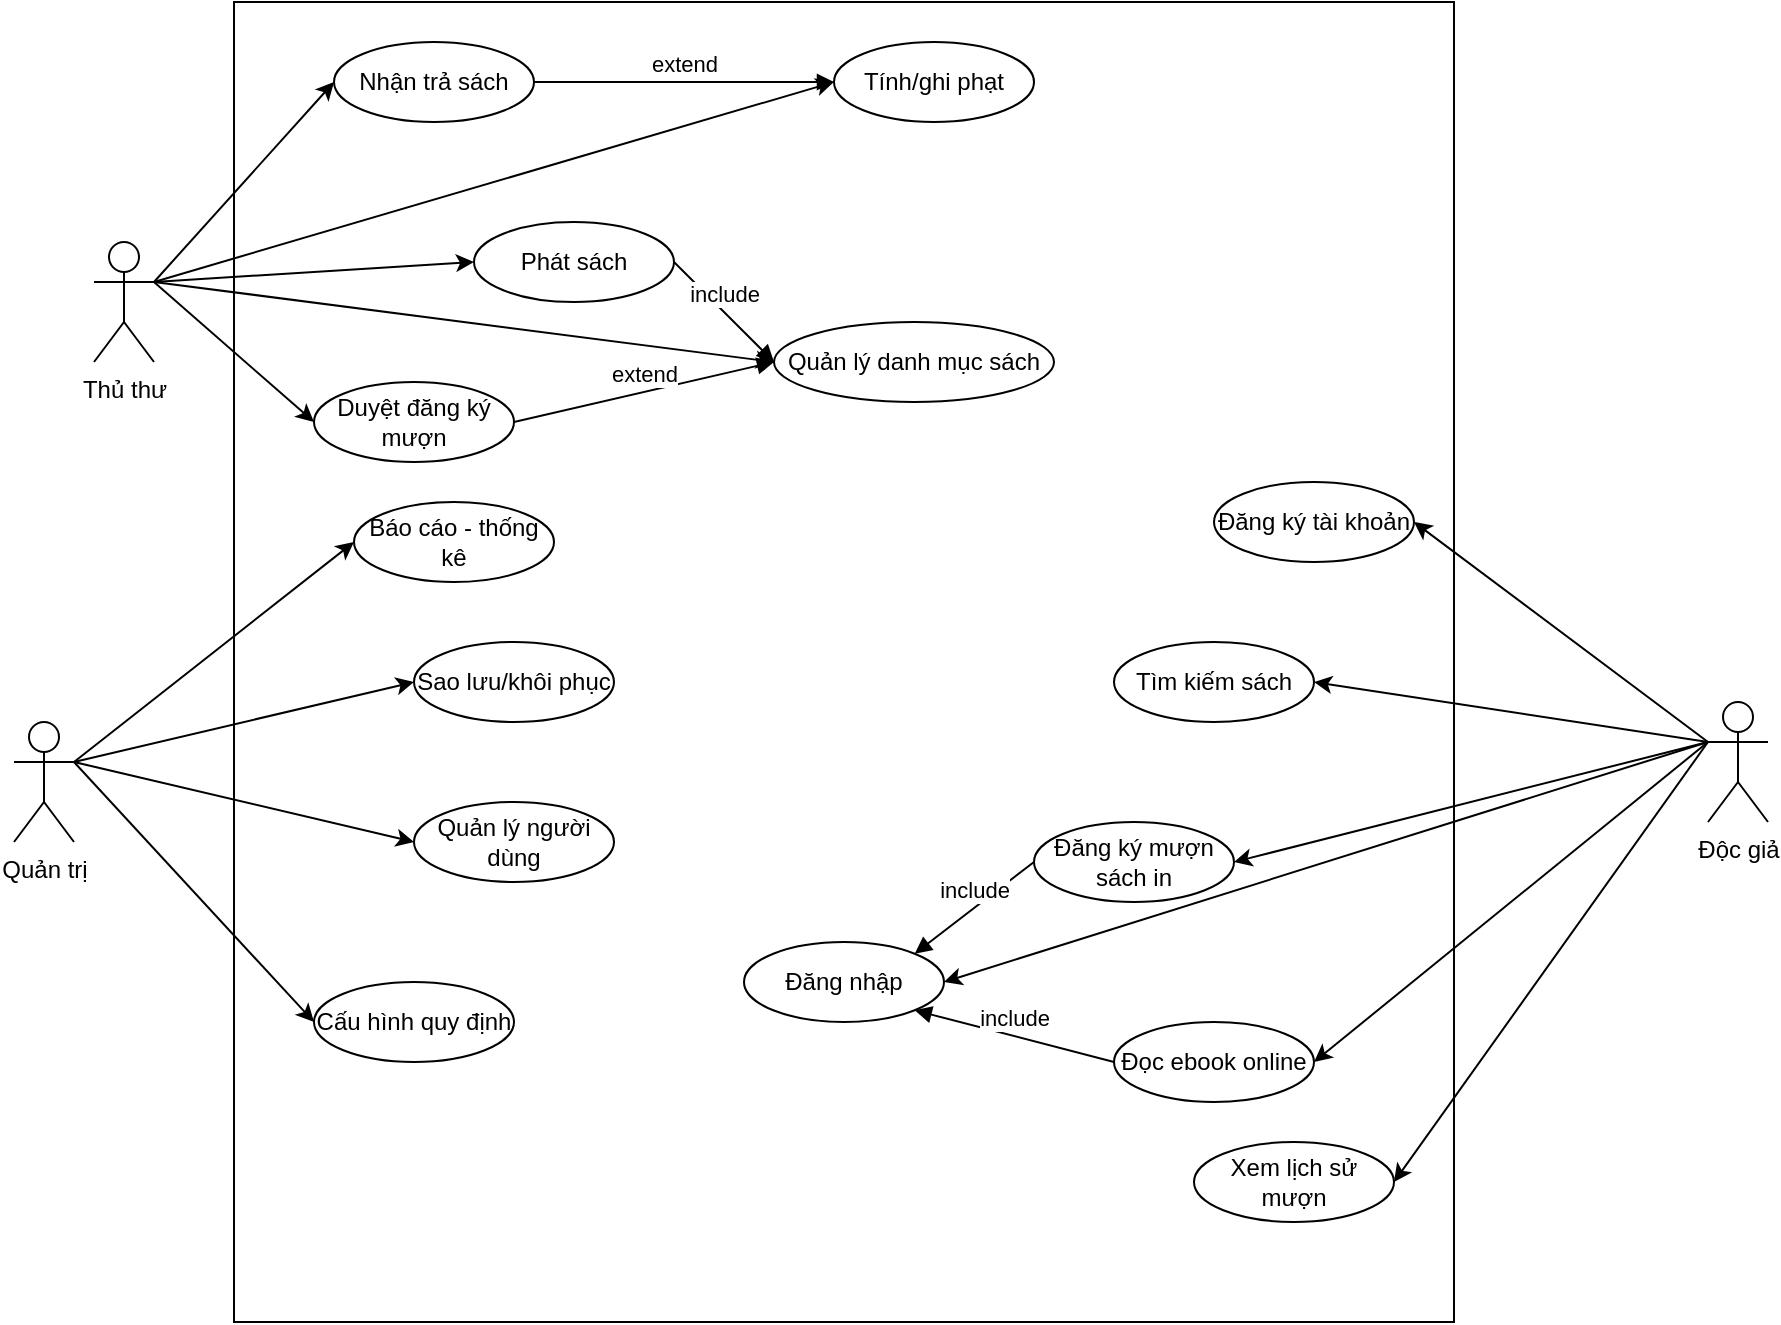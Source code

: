 <mxfile version="28.2.1">
  <diagram name="Trang-1" id="Ke8p6cNOGk_j2cxPrgOu">
    <mxGraphModel dx="1805" dy="1696" grid="1" gridSize="10" guides="1" tooltips="1" connect="1" arrows="1" fold="1" page="1" pageScale="1" pageWidth="827" pageHeight="1169" math="0" shadow="0">
      <root>
        <mxCell id="0" />
        <mxCell id="1" parent="0" />
        <mxCell id="SwiX0a9oxXMqVxmIanMg-1" value="Độc giả" style="shape=umlActor;verticalLabelPosition=bottom;verticalAlign=top;html=1;outlineConnect=0;" vertex="1" parent="1">
          <mxGeometry x="827" y="270" width="30" height="60" as="geometry" />
        </mxCell>
        <mxCell id="SwiX0a9oxXMqVxmIanMg-2" value="Quản trị" style="shape=umlActor;verticalLabelPosition=bottom;verticalAlign=top;html=1;outlineConnect=0;" vertex="1" parent="1">
          <mxGeometry x="-20" y="280" width="30" height="60" as="geometry" />
        </mxCell>
        <mxCell id="SwiX0a9oxXMqVxmIanMg-3" value="Thủ thư" style="shape=umlActor;verticalLabelPosition=bottom;verticalAlign=top;html=1;outlineConnect=0;" vertex="1" parent="1">
          <mxGeometry x="20" y="40" width="30" height="60" as="geometry" />
        </mxCell>
        <mxCell id="SwiX0a9oxXMqVxmIanMg-5" value="" style="rounded=0;whiteSpace=wrap;html=1;" vertex="1" parent="1">
          <mxGeometry x="90" y="-80" width="610" height="660" as="geometry" />
        </mxCell>
        <mxCell id="SwiX0a9oxXMqVxmIanMg-6" value="Phát sách" style="ellipse;whiteSpace=wrap;html=1;" vertex="1" parent="1">
          <mxGeometry x="210" y="30" width="100" height="40" as="geometry" />
        </mxCell>
        <mxCell id="SwiX0a9oxXMqVxmIanMg-7" value="Duyệt đăng ký mượn" style="ellipse;whiteSpace=wrap;html=1;" vertex="1" parent="1">
          <mxGeometry x="130" y="110" width="100" height="40" as="geometry" />
        </mxCell>
        <mxCell id="SwiX0a9oxXMqVxmIanMg-8" value="Quản lý danh mục sách" style="ellipse;whiteSpace=wrap;html=1;" vertex="1" parent="1">
          <mxGeometry x="360" y="80" width="140" height="40" as="geometry" />
        </mxCell>
        <mxCell id="SwiX0a9oxXMqVxmIanMg-9" value="Nhận trả sách" style="ellipse;whiteSpace=wrap;html=1;" vertex="1" parent="1">
          <mxGeometry x="140" y="-60" width="100" height="40" as="geometry" />
        </mxCell>
        <mxCell id="SwiX0a9oxXMqVxmIanMg-10" value="Tính/ghi phạt" style="ellipse;whiteSpace=wrap;html=1;" vertex="1" parent="1">
          <mxGeometry x="390" y="-60" width="100" height="40" as="geometry" />
        </mxCell>
        <mxCell id="SwiX0a9oxXMqVxmIanMg-11" value="Quản lý người dùng" style="ellipse;whiteSpace=wrap;html=1;" vertex="1" parent="1">
          <mxGeometry x="180" y="320" width="100" height="40" as="geometry" />
        </mxCell>
        <mxCell id="SwiX0a9oxXMqVxmIanMg-12" value="Báo cáo - thống kê" style="ellipse;whiteSpace=wrap;html=1;" vertex="1" parent="1">
          <mxGeometry x="150" y="170" width="100" height="40" as="geometry" />
        </mxCell>
        <mxCell id="SwiX0a9oxXMqVxmIanMg-14" value="Sao lưu/khôi phục" style="ellipse;whiteSpace=wrap;html=1;" vertex="1" parent="1">
          <mxGeometry x="180" y="240" width="100" height="40" as="geometry" />
        </mxCell>
        <mxCell id="SwiX0a9oxXMqVxmIanMg-15" value="Cấu hình quy định" style="ellipse;whiteSpace=wrap;html=1;" vertex="1" parent="1">
          <mxGeometry x="130" y="410" width="100" height="40" as="geometry" />
        </mxCell>
        <mxCell id="SwiX0a9oxXMqVxmIanMg-16" value="Đăng nhập" style="ellipse;whiteSpace=wrap;html=1;" vertex="1" parent="1">
          <mxGeometry x="345" y="390" width="100" height="40" as="geometry" />
        </mxCell>
        <mxCell id="SwiX0a9oxXMqVxmIanMg-17" value="Tìm kiếm sách" style="ellipse;whiteSpace=wrap;html=1;" vertex="1" parent="1">
          <mxGeometry x="530" y="240" width="100" height="40" as="geometry" />
        </mxCell>
        <mxCell id="SwiX0a9oxXMqVxmIanMg-18" value="Đăng ký tài khoản" style="ellipse;whiteSpace=wrap;html=1;" vertex="1" parent="1">
          <mxGeometry x="580" y="160" width="100" height="40" as="geometry" />
        </mxCell>
        <mxCell id="SwiX0a9oxXMqVxmIanMg-19" value="Xem lịch sử mượn" style="ellipse;whiteSpace=wrap;html=1;" vertex="1" parent="1">
          <mxGeometry x="570" y="490" width="100" height="40" as="geometry" />
        </mxCell>
        <mxCell id="SwiX0a9oxXMqVxmIanMg-20" value="Đăng ký mượn sách in" style="ellipse;whiteSpace=wrap;html=1;" vertex="1" parent="1">
          <mxGeometry x="490" y="330" width="100" height="40" as="geometry" />
        </mxCell>
        <mxCell id="SwiX0a9oxXMqVxmIanMg-21" value="Đọc ebook online" style="ellipse;whiteSpace=wrap;html=1;" vertex="1" parent="1">
          <mxGeometry x="530" y="430" width="100" height="40" as="geometry" />
        </mxCell>
        <mxCell id="SwiX0a9oxXMqVxmIanMg-22" value="" style="endArrow=classic;html=1;rounded=0;entryX=0;entryY=0.5;entryDx=0;entryDy=0;exitX=1;exitY=0.333;exitDx=0;exitDy=0;exitPerimeter=0;" edge="1" parent="1" source="SwiX0a9oxXMqVxmIanMg-3" target="SwiX0a9oxXMqVxmIanMg-9">
          <mxGeometry width="50" height="50" relative="1" as="geometry">
            <mxPoint x="400" y="230" as="sourcePoint" />
            <mxPoint x="450" y="180" as="targetPoint" />
          </mxGeometry>
        </mxCell>
        <mxCell id="SwiX0a9oxXMqVxmIanMg-23" value="" style="endArrow=classic;html=1;rounded=0;entryX=0;entryY=0.5;entryDx=0;entryDy=0;exitX=1;exitY=0.333;exitDx=0;exitDy=0;exitPerimeter=0;" edge="1" parent="1" source="SwiX0a9oxXMqVxmIanMg-3" target="SwiX0a9oxXMqVxmIanMg-6">
          <mxGeometry width="50" height="50" relative="1" as="geometry">
            <mxPoint x="110" y="100" as="sourcePoint" />
            <mxPoint x="290" y="20" as="targetPoint" />
          </mxGeometry>
        </mxCell>
        <mxCell id="SwiX0a9oxXMqVxmIanMg-24" value="" style="endArrow=classic;html=1;rounded=0;entryX=0;entryY=0.5;entryDx=0;entryDy=0;exitX=1;exitY=0.333;exitDx=0;exitDy=0;exitPerimeter=0;" edge="1" parent="1" source="SwiX0a9oxXMqVxmIanMg-3" target="SwiX0a9oxXMqVxmIanMg-7">
          <mxGeometry width="50" height="50" relative="1" as="geometry">
            <mxPoint x="110" y="190" as="sourcePoint" />
            <mxPoint x="290" y="110" as="targetPoint" />
          </mxGeometry>
        </mxCell>
        <mxCell id="SwiX0a9oxXMqVxmIanMg-25" value="" style="endArrow=classic;html=1;rounded=0;entryX=0;entryY=0.5;entryDx=0;entryDy=0;exitX=1;exitY=0.333;exitDx=0;exitDy=0;exitPerimeter=0;" edge="1" parent="1" source="SwiX0a9oxXMqVxmIanMg-3" target="SwiX0a9oxXMqVxmIanMg-8">
          <mxGeometry width="50" height="50" relative="1" as="geometry">
            <mxPoint x="400" y="230" as="sourcePoint" />
            <mxPoint x="450" y="180" as="targetPoint" />
          </mxGeometry>
        </mxCell>
        <mxCell id="SwiX0a9oxXMqVxmIanMg-26" value="" style="endArrow=classic;html=1;rounded=0;entryX=0;entryY=0.5;entryDx=0;entryDy=0;exitX=1;exitY=0.333;exitDx=0;exitDy=0;exitPerimeter=0;" edge="1" parent="1" source="SwiX0a9oxXMqVxmIanMg-3" target="SwiX0a9oxXMqVxmIanMg-10">
          <mxGeometry width="50" height="50" relative="1" as="geometry">
            <mxPoint x="120" y="210" as="sourcePoint" />
            <mxPoint x="300" y="130" as="targetPoint" />
          </mxGeometry>
        </mxCell>
        <mxCell id="SwiX0a9oxXMqVxmIanMg-27" value="extend" style="html=1;verticalAlign=bottom;endArrow=block;curved=0;rounded=0;entryX=0;entryY=0.5;entryDx=0;entryDy=0;exitX=1;exitY=0.5;exitDx=0;exitDy=0;" edge="1" parent="1" source="SwiX0a9oxXMqVxmIanMg-7" target="SwiX0a9oxXMqVxmIanMg-8">
          <mxGeometry width="80" relative="1" as="geometry">
            <mxPoint x="380" y="210" as="sourcePoint" />
            <mxPoint x="460" y="210" as="targetPoint" />
          </mxGeometry>
        </mxCell>
        <mxCell id="SwiX0a9oxXMqVxmIanMg-28" value="extend" style="html=1;verticalAlign=bottom;endArrow=block;curved=0;rounded=0;entryX=0;entryY=0.5;entryDx=0;entryDy=0;exitX=1;exitY=0.5;exitDx=0;exitDy=0;" edge="1" parent="1" source="SwiX0a9oxXMqVxmIanMg-9" target="SwiX0a9oxXMqVxmIanMg-10">
          <mxGeometry width="80" relative="1" as="geometry">
            <mxPoint x="460" y="170" as="sourcePoint" />
            <mxPoint x="540" y="160" as="targetPoint" />
          </mxGeometry>
        </mxCell>
        <mxCell id="SwiX0a9oxXMqVxmIanMg-29" value="include" style="html=1;verticalAlign=bottom;endArrow=block;curved=0;rounded=0;entryX=0;entryY=0.5;entryDx=0;entryDy=0;exitX=1;exitY=0.5;exitDx=0;exitDy=0;" edge="1" parent="1" source="SwiX0a9oxXMqVxmIanMg-6" target="SwiX0a9oxXMqVxmIanMg-8">
          <mxGeometry width="80" relative="1" as="geometry">
            <mxPoint x="310" y="30" as="sourcePoint" />
            <mxPoint x="390" y="20" as="targetPoint" />
          </mxGeometry>
        </mxCell>
        <mxCell id="SwiX0a9oxXMqVxmIanMg-30" value="" style="endArrow=classic;html=1;rounded=0;entryX=0;entryY=0.5;entryDx=0;entryDy=0;exitX=1;exitY=0.333;exitDx=0;exitDy=0;exitPerimeter=0;" edge="1" parent="1" source="SwiX0a9oxXMqVxmIanMg-2" target="SwiX0a9oxXMqVxmIanMg-14">
          <mxGeometry width="50" height="50" relative="1" as="geometry">
            <mxPoint x="400" y="370" as="sourcePoint" />
            <mxPoint x="450" y="320" as="targetPoint" />
          </mxGeometry>
        </mxCell>
        <mxCell id="SwiX0a9oxXMqVxmIanMg-31" value="" style="endArrow=classic;html=1;rounded=0;entryX=0;entryY=0.5;entryDx=0;entryDy=0;exitX=1;exitY=0.333;exitDx=0;exitDy=0;exitPerimeter=0;" edge="1" parent="1" source="SwiX0a9oxXMqVxmIanMg-2" target="SwiX0a9oxXMqVxmIanMg-11">
          <mxGeometry width="50" height="50" relative="1" as="geometry">
            <mxPoint x="110" y="360" as="sourcePoint" />
            <mxPoint x="200" y="320" as="targetPoint" />
          </mxGeometry>
        </mxCell>
        <mxCell id="SwiX0a9oxXMqVxmIanMg-32" value="" style="endArrow=classic;html=1;rounded=0;entryX=0;entryY=0.5;entryDx=0;entryDy=0;exitX=1;exitY=0.333;exitDx=0;exitDy=0;exitPerimeter=0;" edge="1" parent="1" source="SwiX0a9oxXMqVxmIanMg-2" target="SwiX0a9oxXMqVxmIanMg-15">
          <mxGeometry width="50" height="50" relative="1" as="geometry">
            <mxPoint x="220" y="350" as="sourcePoint" />
            <mxPoint x="340" y="370" as="targetPoint" />
          </mxGeometry>
        </mxCell>
        <mxCell id="SwiX0a9oxXMqVxmIanMg-33" value="" style="endArrow=classic;html=1;rounded=0;entryX=0;entryY=0.5;entryDx=0;entryDy=0;exitX=1;exitY=0.333;exitDx=0;exitDy=0;exitPerimeter=0;" edge="1" parent="1" source="SwiX0a9oxXMqVxmIanMg-2" target="SwiX0a9oxXMqVxmIanMg-12">
          <mxGeometry width="50" height="50" relative="1" as="geometry">
            <mxPoint x="170" y="340" as="sourcePoint" />
            <mxPoint x="280" y="430" as="targetPoint" />
          </mxGeometry>
        </mxCell>
        <mxCell id="SwiX0a9oxXMqVxmIanMg-34" value="" style="endArrow=classic;html=1;rounded=0;entryX=1;entryY=0.5;entryDx=0;entryDy=0;exitX=0;exitY=0.333;exitDx=0;exitDy=0;exitPerimeter=0;" edge="1" parent="1" source="SwiX0a9oxXMqVxmIanMg-1" target="SwiX0a9oxXMqVxmIanMg-18">
          <mxGeometry width="50" height="50" relative="1" as="geometry">
            <mxPoint x="400" y="440" as="sourcePoint" />
            <mxPoint x="450" y="390" as="targetPoint" />
          </mxGeometry>
        </mxCell>
        <mxCell id="SwiX0a9oxXMqVxmIanMg-35" value="" style="endArrow=classic;html=1;rounded=0;entryX=1;entryY=0.5;entryDx=0;entryDy=0;exitX=0;exitY=0.333;exitDx=0;exitDy=0;exitPerimeter=0;" edge="1" parent="1" source="SwiX0a9oxXMqVxmIanMg-1" target="SwiX0a9oxXMqVxmIanMg-17">
          <mxGeometry width="50" height="50" relative="1" as="geometry">
            <mxPoint x="810" y="300" as="sourcePoint" />
            <mxPoint x="760" y="300" as="targetPoint" />
          </mxGeometry>
        </mxCell>
        <mxCell id="SwiX0a9oxXMqVxmIanMg-36" value="" style="endArrow=classic;html=1;rounded=0;entryX=1;entryY=0.5;entryDx=0;entryDy=0;exitX=0;exitY=0.333;exitDx=0;exitDy=0;exitPerimeter=0;" edge="1" parent="1" source="SwiX0a9oxXMqVxmIanMg-1" target="SwiX0a9oxXMqVxmIanMg-20">
          <mxGeometry width="50" height="50" relative="1" as="geometry">
            <mxPoint x="927" y="450" as="sourcePoint" />
            <mxPoint x="780" y="340" as="targetPoint" />
          </mxGeometry>
        </mxCell>
        <mxCell id="SwiX0a9oxXMqVxmIanMg-37" value="" style="endArrow=classic;html=1;rounded=0;entryX=1;entryY=0.5;entryDx=0;entryDy=0;exitX=0;exitY=0.333;exitDx=0;exitDy=0;exitPerimeter=0;" edge="1" parent="1" source="SwiX0a9oxXMqVxmIanMg-1" target="SwiX0a9oxXMqVxmIanMg-21">
          <mxGeometry width="50" height="50" relative="1" as="geometry">
            <mxPoint x="820" y="290" as="sourcePoint" />
            <mxPoint x="750" y="360" as="targetPoint" />
          </mxGeometry>
        </mxCell>
        <mxCell id="SwiX0a9oxXMqVxmIanMg-38" value="" style="endArrow=classic;html=1;rounded=0;entryX=1;entryY=0.5;entryDx=0;entryDy=0;exitX=0;exitY=0.333;exitDx=0;exitDy=0;exitPerimeter=0;" edge="1" parent="1" source="SwiX0a9oxXMqVxmIanMg-1" target="SwiX0a9oxXMqVxmIanMg-19">
          <mxGeometry width="50" height="50" relative="1" as="geometry">
            <mxPoint x="787" y="460" as="sourcePoint" />
            <mxPoint x="640" y="350" as="targetPoint" />
          </mxGeometry>
        </mxCell>
        <mxCell id="SwiX0a9oxXMqVxmIanMg-39" value="" style="endArrow=classic;html=1;rounded=0;entryX=1;entryY=0.5;entryDx=0;entryDy=0;exitX=0;exitY=0.333;exitDx=0;exitDy=0;exitPerimeter=0;" edge="1" parent="1" source="SwiX0a9oxXMqVxmIanMg-1" target="SwiX0a9oxXMqVxmIanMg-16">
          <mxGeometry width="50" height="50" relative="1" as="geometry">
            <mxPoint x="907" y="540" as="sourcePoint" />
            <mxPoint x="760" y="430" as="targetPoint" />
          </mxGeometry>
        </mxCell>
        <mxCell id="SwiX0a9oxXMqVxmIanMg-40" value="include" style="html=1;verticalAlign=bottom;endArrow=block;curved=0;rounded=0;entryX=1;entryY=0;entryDx=0;entryDy=0;exitX=0;exitY=0.5;exitDx=0;exitDy=0;" edge="1" parent="1" source="SwiX0a9oxXMqVxmIanMg-20" target="SwiX0a9oxXMqVxmIanMg-16">
          <mxGeometry width="80" relative="1" as="geometry">
            <mxPoint x="510" y="20" as="sourcePoint" />
            <mxPoint x="660" y="20" as="targetPoint" />
          </mxGeometry>
        </mxCell>
        <mxCell id="SwiX0a9oxXMqVxmIanMg-41" value="include" style="html=1;verticalAlign=bottom;endArrow=block;curved=0;rounded=0;entryX=1;entryY=1;entryDx=0;entryDy=0;exitX=0;exitY=0.5;exitDx=0;exitDy=0;" edge="1" parent="1" source="SwiX0a9oxXMqVxmIanMg-21" target="SwiX0a9oxXMqVxmIanMg-16">
          <mxGeometry width="80" relative="1" as="geometry">
            <mxPoint x="711" y="300" as="sourcePoint" />
            <mxPoint x="670" y="366" as="targetPoint" />
          </mxGeometry>
        </mxCell>
      </root>
    </mxGraphModel>
  </diagram>
</mxfile>
